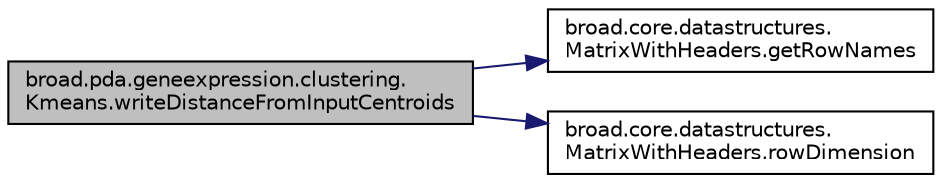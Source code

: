 digraph "broad.pda.geneexpression.clustering.Kmeans.writeDistanceFromInputCentroids"
{
  edge [fontname="Helvetica",fontsize="10",labelfontname="Helvetica",labelfontsize="10"];
  node [fontname="Helvetica",fontsize="10",shape=record];
  rankdir="LR";
  Node1 [label="broad.pda.geneexpression.clustering.\lKmeans.writeDistanceFromInputCentroids",height=0.2,width=0.4,color="black", fillcolor="grey75", style="filled" fontcolor="black"];
  Node1 -> Node2 [color="midnightblue",fontsize="10",style="solid"];
  Node2 [label="broad.core.datastructures.\lMatrixWithHeaders.getRowNames",height=0.2,width=0.4,color="black", fillcolor="white", style="filled",URL="$classbroad_1_1core_1_1datastructures_1_1_matrix_with_headers.html#a5ed12303338cc6bb92792d8fea575231"];
  Node1 -> Node3 [color="midnightblue",fontsize="10",style="solid"];
  Node3 [label="broad.core.datastructures.\lMatrixWithHeaders.rowDimension",height=0.2,width=0.4,color="black", fillcolor="white", style="filled",URL="$classbroad_1_1core_1_1datastructures_1_1_matrix_with_headers.html#a0b830d324ce75f9a2250a2d7cd8cf30c"];
}
